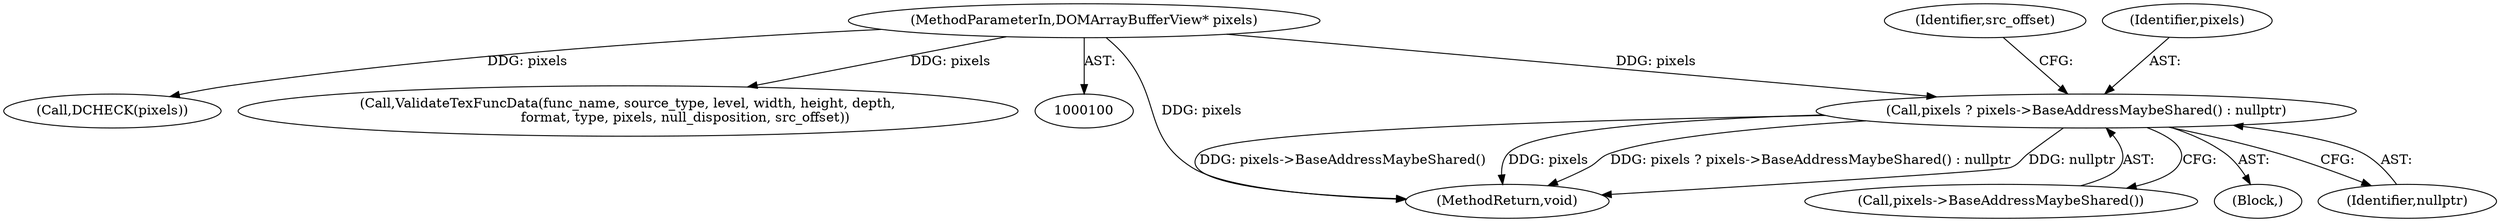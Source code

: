 digraph "0_Chrome_9b99a43fc119a2533a87e2357cad8f603779a7b9_6@pointer" {
"1000199" [label="(Call,pixels ? pixels->BaseAddressMaybeShared() : nullptr)"];
"1000114" [label="(MethodParameterIn,DOMArrayBufferView* pixels)"];
"1000201" [label="(Call,pixels->BaseAddressMaybeShared())"];
"1000268" [label="(MethodReturn,void)"];
"1000206" [label="(Call,DCHECK(pixels))"];
"1000117" [label="(Block,)"];
"1000204" [label="(Identifier,src_offset)"];
"1000114" [label="(MethodParameterIn,DOMArrayBufferView* pixels)"];
"1000199" [label="(Call,pixels ? pixels->BaseAddressMaybeShared() : nullptr)"];
"1000186" [label="(Call,ValidateTexFuncData(func_name, source_type, level, width, height, depth,\n                           format, type, pixels, null_disposition, src_offset))"];
"1000202" [label="(Identifier,nullptr)"];
"1000200" [label="(Identifier,pixels)"];
"1000199" -> "1000117"  [label="AST: "];
"1000199" -> "1000201"  [label="CFG: "];
"1000199" -> "1000202"  [label="CFG: "];
"1000200" -> "1000199"  [label="AST: "];
"1000201" -> "1000199"  [label="AST: "];
"1000202" -> "1000199"  [label="AST: "];
"1000204" -> "1000199"  [label="CFG: "];
"1000199" -> "1000268"  [label="DDG: pixels->BaseAddressMaybeShared()"];
"1000199" -> "1000268"  [label="DDG: pixels"];
"1000199" -> "1000268"  [label="DDG: pixels ? pixels->BaseAddressMaybeShared() : nullptr"];
"1000199" -> "1000268"  [label="DDG: nullptr"];
"1000114" -> "1000199"  [label="DDG: pixels"];
"1000114" -> "1000100"  [label="AST: "];
"1000114" -> "1000268"  [label="DDG: pixels"];
"1000114" -> "1000186"  [label="DDG: pixels"];
"1000114" -> "1000206"  [label="DDG: pixels"];
}
